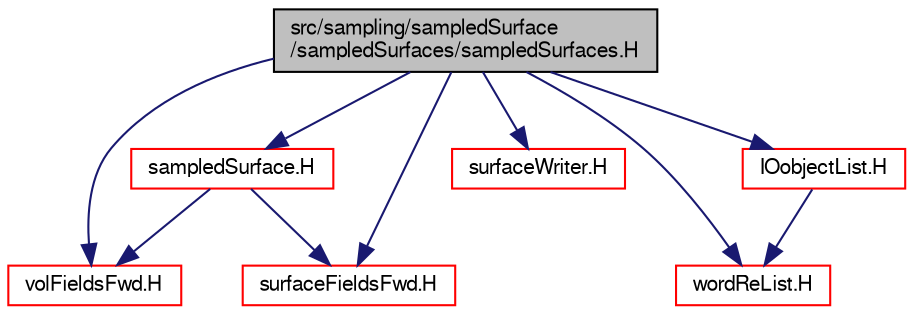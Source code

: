 digraph "src/sampling/sampledSurface/sampledSurfaces/sampledSurfaces.H"
{
  bgcolor="transparent";
  edge [fontname="FreeSans",fontsize="10",labelfontname="FreeSans",labelfontsize="10"];
  node [fontname="FreeSans",fontsize="10",shape=record];
  Node0 [label="src/sampling/sampledSurface\l/sampledSurfaces/sampledSurfaces.H",height=0.2,width=0.4,color="black", fillcolor="grey75", style="filled", fontcolor="black"];
  Node0 -> Node1 [color="midnightblue",fontsize="10",style="solid",fontname="FreeSans"];
  Node1 [label="sampledSurface.H",height=0.2,width=0.4,color="red",URL="$a14777.html"];
  Node1 -> Node146 [color="midnightblue",fontsize="10",style="solid",fontname="FreeSans"];
  Node146 [label="volFieldsFwd.H",height=0.2,width=0.4,color="red",URL="$a02753.html"];
  Node1 -> Node147 [color="midnightblue",fontsize="10",style="solid",fontname="FreeSans"];
  Node147 [label="surfaceFieldsFwd.H",height=0.2,width=0.4,color="red",URL="$a02738.html"];
  Node0 -> Node329 [color="midnightblue",fontsize="10",style="solid",fontname="FreeSans"];
  Node329 [label="surfaceWriter.H",height=0.2,width=0.4,color="red",URL="$a14885.html"];
  Node0 -> Node146 [color="midnightblue",fontsize="10",style="solid",fontname="FreeSans"];
  Node0 -> Node147 [color="midnightblue",fontsize="10",style="solid",fontname="FreeSans"];
  Node0 -> Node160 [color="midnightblue",fontsize="10",style="solid",fontname="FreeSans"];
  Node160 [label="wordReList.H",height=0.2,width=0.4,color="red",URL="$a12626.html"];
  Node0 -> Node330 [color="midnightblue",fontsize="10",style="solid",fontname="FreeSans"];
  Node330 [label="IOobjectList.H",height=0.2,width=0.4,color="red",URL="$a09005.html"];
  Node330 -> Node160 [color="midnightblue",fontsize="10",style="solid",fontname="FreeSans"];
}
